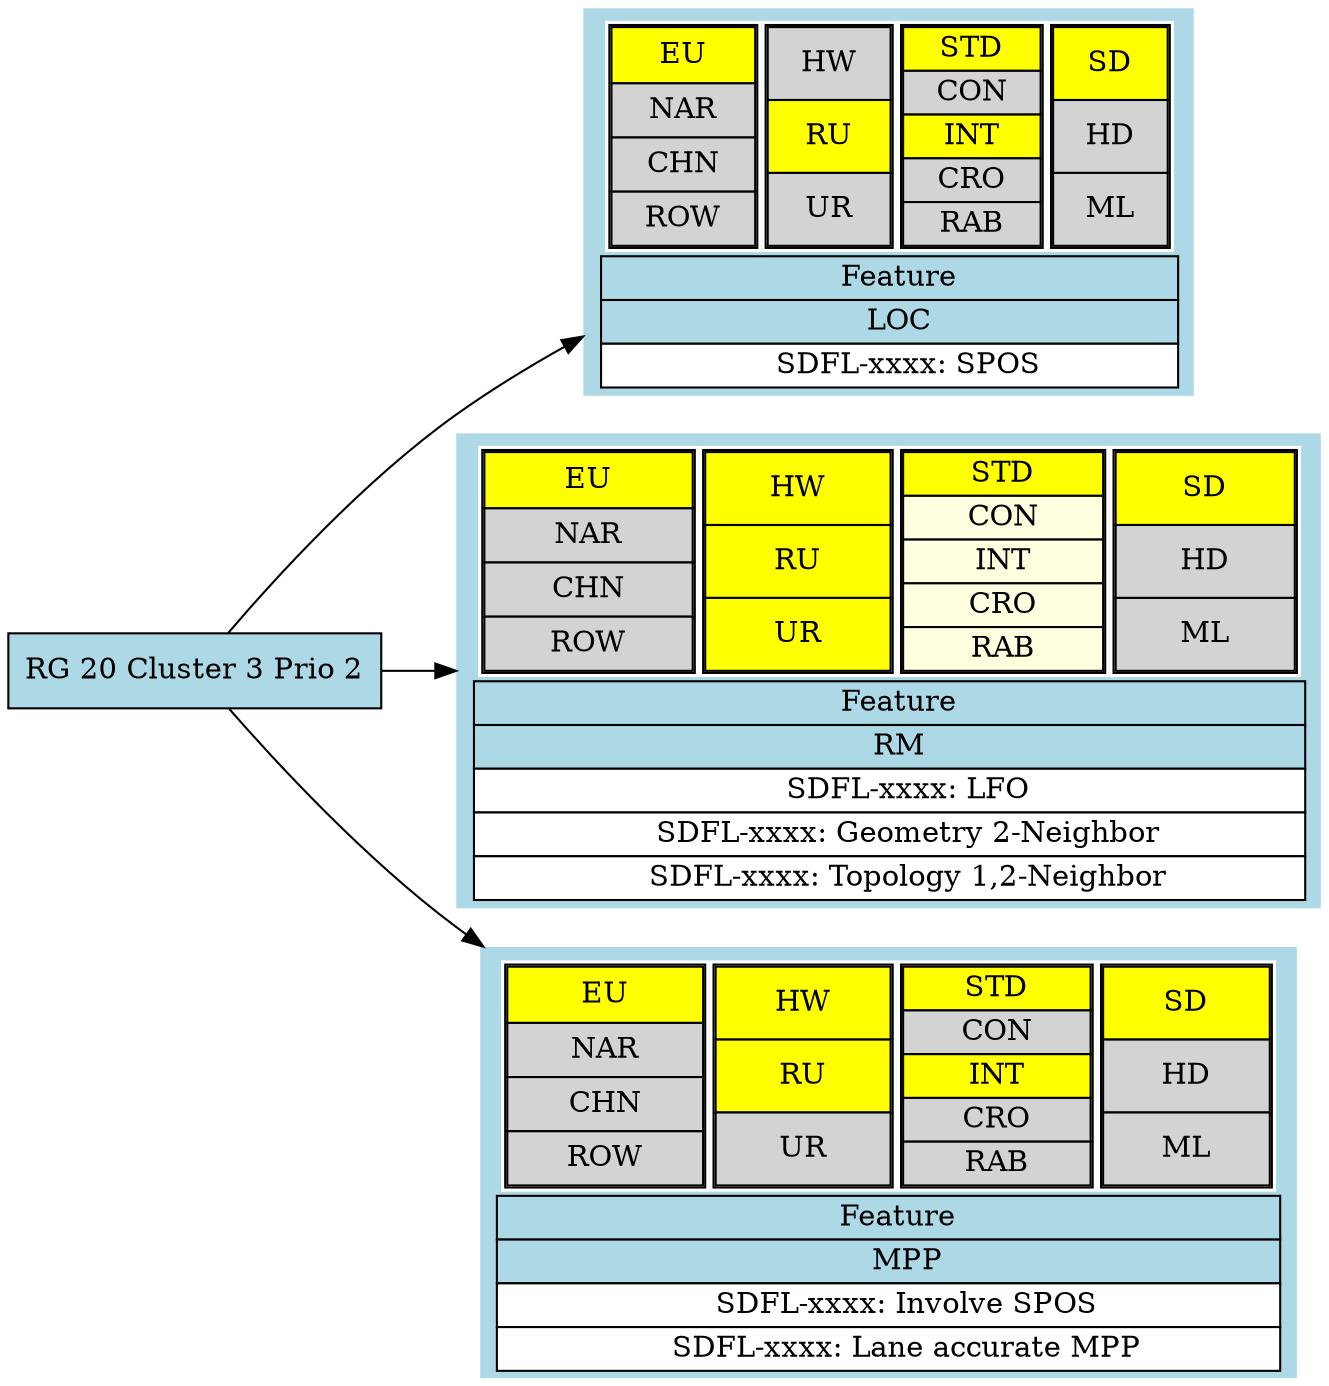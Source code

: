 digraph gCluster_3_2 {
  rankdir=LR
  style=filled;
  color=lightgrey;
  // FEATURES
  node [shape=record, style=filled, fillcolor=lightblue];

  Feature_SD_LOC_3_2
  [
      shape = none
      label = <<table border="0" cellspacing="0">
              <tr><td><table border="0" cellspacing="0">
                <tr>
                  <td port="market" border="0" bgcolor="white">
                  <table border="1" cellspacing="0">
                    <tr><td bgcolor="yellow">EU</td></tr>
                    <tr><td bgcolor="lightgrey">NAR</td></tr>
                    <tr><td bgcolor="lightgrey">CHN</td></tr>
                    <tr><td bgcolor="lightgrey">ROW</td></tr>
                  </table></td>
                  <td port="scenario" border="0" bgcolor="white">
                  <table border="1" cellspacing="0">
                    <tr><td bgcolor="lightgrey">HW</td></tr>
                    <tr><td bgcolor="yellow">RU</td></tr>
                    <tr><td bgcolor="lightgrey">UR</td></tr>
                  </table></td>
                  <td port="subscenario" border="0" bgcolor="white">
                  <table border="1" cellspacing="0">
                    <tr><td bgcolor="yellow">STD</td></tr>
                    <tr><td bgcolor="lightgrey">CON</td></tr>
                    <tr><td bgcolor="yellow">INT</td></tr>
                    <tr><td bgcolor="lightgrey">CRO</td></tr>
                    <tr><td bgcolor="lightgrey">RAB</td></tr>
                  </table></td>
                  <td port="resolution" border="0" bgcolor="white">
                  <table border="1" cellspacing="0">
                    <tr><td bgcolor="yellow">SD</td></tr>
                    <tr><td bgcolor="lightgrey">HD</td></tr>
                    <tr><td bgcolor="lightgrey">ML</td></tr>
                  </table></td>
                </tr>
              </table></td></tr>
              <tr>
                <td port="stereotype" border="1" bgcolor="lightblue">
                  Feature
                </td>
              </tr>
              <tr>
                <td port="plugin" border="1" bgcolor="lightblue">
                  LOC
                </td>
              </tr>
              <tr><td port="SDFL-xxxxx" border="1" bgcolor="white">
                  SDFL-xxxx: SPOS
              </td></tr>
      </table>>
  ];

  //Feature_RA_fused_3_2
  //[
  //    shape = none
  //    label = <<table border="0" cellspacing="0">
  //            <tr><td><table border="0" cellspacing="0">
  //              <tr>
  //                <td port="market" border="0" bgcolor="white">
  //                <table border="1" cellspacing="0">
  //                  <tr><td bgcolor="yellow">EU</td></tr>
  //                  <tr><td bgcolor="lightgrey">NAR</td></tr>
  //                  <tr><td bgcolor="lightgrey">CHN</td></tr>
  //                  <tr><td bgcolor="lightgrey">ROW</td></tr>
  //                </table></td>
  //                <td port="scenario" border="0" bgcolor="white">
  //                <table border="1" cellspacing="0">
  //                  <tr><td bgcolor="yellow">HW</td></tr>
  //                  <tr><td bgcolor="yellow">RU</td></tr>
  //                  <tr><td bgcolor="yellow">UR</td></tr>
  //                </table></td>
  //                <td port="subscenario" border="0" bgcolor="white">
  //                <table border="1" cellspacing="0">
  //                  <tr><td bgcolor="yellow">STD</td></tr>
  //                  <tr><td bgcolor="yellow">CON</td></tr>
  //                  <tr><td bgcolor="yellow">INT</td></tr>
  //                  <tr><td bgcolor="yellow">CRO</td></tr>
  //                  <tr><td bgcolor="yellow">RAB</td></tr>
  //                </table></td>
  //                <td port="resolution" border="0" bgcolor="white">
  //                <table border="1" cellspacing="0">
  //                  <tr><td bgcolor="yellow">SD</td></tr>
  //                  <tr><td bgcolor="lightgrey">HD</td></tr>
  //                  <tr><td bgcolor="lightgrey">ML</td></tr>
  //                </table></td>
  //              </tr>
  //            </table></td></tr>
  //            <tr>
  //              <td port="stereotype" border="1" bgcolor="lightblue">
  //                Feature
  //              </td>
  //            </tr>
  //            <tr>
  //              <td port="plugin" border="1" bgcolor="lightblue">
  //                RA (fused)
  //              </td>
  //            </tr>
  //            <tr><td port="SDFL-xxxxx" border="1" bgcolor="white">
  //                SDFL-xxxx:
  //            </td></tr>
  //    </table>>
  //];
//
  //Feature_RA_maponly_3_2
  //[
  //    shape = none
  //    label = <<table border="0" cellspacing="0">
  //            <tr><td><table border="0" cellspacing="0">
  //              <tr>
  //                <td port="market" border="0" bgcolor="white">
  //                <table border="1" cellspacing="0">
  //                  <tr><td bgcolor="yellow">EU</td></tr>
  //                  <tr><td bgcolor="lightgrey">NAR</td></tr>
  //                  <tr><td bgcolor="lightgrey">CHN</td></tr>
  //                  <tr><td bgcolor="lightgrey">ROW</td></tr>
  //                </table></td>
  //                <td port="scenario" border="0" bgcolor="white">
  //                <table border="1" cellspacing="0">
  //                  <tr><td bgcolor="yellow">HW</td></tr>
  //                  <tr><td bgcolor="yellow">RU</td></tr>
  //                  <tr><td bgcolor="yellow">UR</td></tr>
  //                </table></td>
  //                <td port="subscenario" border="0" bgcolor="white">
  //                <table border="1" cellspacing="0">
  //                  <tr><td bgcolor="yellow">STD</td></tr>
  //                  <tr><td bgcolor="yellow">CON</td></tr>
  //                  <tr><td bgcolor="yellow">INT</td></tr>
  //                  <tr><td bgcolor="yellow">CRO</td></tr>
  //                  <tr><td bgcolor="yellow">RAB</td></tr>
  //                </table></td>
  //                <td port="resolution" border="0" bgcolor="white">
  //                <table border="1" cellspacing="0">
  //                  <tr><td bgcolor="yellow">SD</td></tr>
  //                  <tr><td bgcolor="lightgrey">HD</td></tr>
  //                  <tr><td bgcolor="lightgrey">ML</td></tr>
  //                </table></td>
  //              </tr>
  //            </table></td></tr>
  //            <tr>
  //              <td port="stereotype" border="1" bgcolor="lightblue">
  //                Feature
  //              </td>
  //            </tr>
  //            <tr>
  //              <td port="plugin" border="1" bgcolor="lightblue">
  //                RA (map only)
  //              </td>
  //            </tr>
  //            <tr><td port="SDFL-xxxxx" border="1" bgcolor="white">
  //                SDFL-xxxx:
  //            </td></tr>
  //    </table>>
  //];
//
  //Feature_RA_Extended_3_2
  //[
  //    shape = none
  //    label = <<table border="0" cellspacing="0">
  //            <tr><td><table border="0" cellspacing="0">
  //              <tr>
  //                <td port="market" border="0" bgcolor="white">
  //                <table border="1" cellspacing="0">
  //                  <tr><td bgcolor="yellow">EU</td></tr>
  //                  <tr><td bgcolor="lightgrey">NAR</td></tr>
  //                  <tr><td bgcolor="lightgrey">CHN</td></tr>
  //                  <tr><td bgcolor="lightgrey">ROW</td></tr>
  //                </table></td>
  //                <td port="scenario" border="0" bgcolor="white">
  //                <table border="1" cellspacing="0">
  //                  <tr><td bgcolor="yellow">HW</td></tr>
  //                  <tr><td bgcolor="yellow">RU</td></tr>
  //                  <tr><td bgcolor="yellow">UR</td></tr>
  //                </table></td>
  //                <td port="subscenario" border="0" bgcolor="white">
  //                <table border="1" cellspacing="0">
  //                  <tr><td bgcolor="yellow">STD</td></tr>
  //                  <tr><td bgcolor="yellow">CON</td></tr>
  //                  <tr><td bgcolor="yellow">INT</td></tr>
  //                  <tr><td bgcolor="yellow">CRO</td></tr>
  //                  <tr><td bgcolor="yellow">RAB</td></tr>
  //                </table></td>
  //                <td port="resolution" border="0" bgcolor="white">
  //                <table border="1" cellspacing="0">
  //                  <tr><td bgcolor="yellow">SD</td></tr>
  //                  <tr><td bgcolor="lightgrey">HD</td></tr>
  //                  <tr><td bgcolor="lightgrey">ML</td></tr>
  //                </table></td>
  //              </tr>
  //            </table></td></tr>
  //            <tr>
  //              <td port="stereotype" border="1" bgcolor="lightblue">
  //                Feature
  //              </td>
  //            </tr>
  //            <tr>
  //              <td port="plugin" border="1" bgcolor="lightblue">
  //                RA Extended
  //              </td>
  //            </tr>
  //            <tr><td port="SDFL-xxxxx" border="1" bgcolor="white">
  //                SDFL-xxxx:
  //            </td></tr>
  //    </table>>
  //];

  Feature_RM_3_2
  [
      shape = none
      label = <<table border="0" cellspacing="0">
              <tr><td><table border="0" cellspacing="0">
                <tr>
                  <td port="market" border="0" bgcolor="white">
                  <table border="1" cellspacing="0">
                    <tr><td bgcolor="yellow">EU</td></tr>
                    <tr><td bgcolor="lightgrey">NAR</td></tr>
                    <tr><td bgcolor="lightgrey">CHN</td></tr>
                    <tr><td bgcolor="lightgrey">ROW</td></tr>
                  </table></td>
                  <td port="scenario" border="0" bgcolor="white">
                  <table border="1" cellspacing="0">
                    <tr><td bgcolor="yellow">HW</td></tr>
                    <tr><td bgcolor="yellow">RU</td></tr>
                    <tr><td bgcolor="yellow">UR</td></tr>
                  </table></td>
                  <td port="subscenario" border="0" bgcolor="white">
                  <table border="1" cellspacing="0">
                    <tr><td bgcolor="yellow">STD</td></tr>
                    <tr><td bgcolor="lightyellow">CON</td></tr>
                    <tr><td bgcolor="lightyellow">INT</td></tr>
                    <tr><td bgcolor="lightyellow">CRO</td></tr>
                    <tr><td bgcolor="lightyellow">RAB</td></tr>
                  </table></td>
                  <td port="resolution" border="0" bgcolor="white">
                  <table border="1" cellspacing="0">
                    <tr><td bgcolor="yellow">SD</td></tr>
                    <tr><td bgcolor="lightgrey">HD</td></tr>
                    <tr><td bgcolor="lightgrey">ML</td></tr>
                  </table></td>
                </tr>
              </table></td></tr>
              <tr>
                <td port="stereotype" border="1" bgcolor="lightblue">
                  Feature
                </td>
              </tr>
              <tr>
                <td port="plugin" border="1" bgcolor="lightblue">
                  RM
                </td>
              </tr>
              <tr><td port="SDFL-xxxxx" border="1" bgcolor="white">
                  SDFL-xxxx: LFO
              </td></tr>
              <tr><td port="SDFL-xxxxx" border="1" bgcolor="white">
                  SDFL-xxxx: Geometry 2-Neighbor
              </td></tr>
              <tr><td port="SDFL-xxxxx" border="1" bgcolor="white">
                  SDFL-xxxx: Topology 1,2-Neighbor
              </td></tr>
      </table>>
  ];

  Feature_MPP_3_2
  [
      shape = none
      label = <<table border="0" cellspacing="0">
              <tr><td><table border="0" cellspacing="0">
                <tr>
                  <td port="market" border="0" bgcolor="white">
                  <table border="1" cellspacing="0">
                    <tr><td bgcolor="yellow">EU</td></tr>
                    <tr><td bgcolor="lightgrey">NAR</td></tr>
                    <tr><td bgcolor="lightgrey">CHN</td></tr>
                    <tr><td bgcolor="lightgrey">ROW</td></tr>
                  </table></td>
                  <td port="scenario" border="0" bgcolor="white">
                  <table border="1" cellspacing="0">
                    <tr><td bgcolor="yellow">HW</td></tr>
                    <tr><td bgcolor="yellow">RU</td></tr>
                    <tr><td bgcolor="lightgrey">UR</td></tr>
                  </table></td>
                  <td port="subscenario" border="0" bgcolor="white">
                  <table border="1" cellspacing="0">
                    <tr><td bgcolor="yellow">STD</td></tr>
                    <tr><td bgcolor="lightgrey">CON</td></tr>
                    <tr><td bgcolor="yellow">INT</td></tr>
                    <tr><td bgcolor="lightgrey">CRO</td></tr>
                    <tr><td bgcolor="lightgrey">RAB</td></tr>
                  </table></td>
                  <td port="resolution" border="0" bgcolor="white">
                  <table border="1" cellspacing="0">
                    <tr><td bgcolor="yellow">SD</td></tr>
                    <tr><td bgcolor="lightgrey">HD</td></tr>
                    <tr><td bgcolor="lightgrey">ML</td></tr>
                  </table></td>
                </tr>
              </table></td></tr>
              <tr>
                <td port="stereotype" border="1" bgcolor="lightblue">
                  Feature
                </td>
              </tr>
              <tr>
                <td port="plugin" border="1" bgcolor="lightblue">
                    MPP
                </td>
              </tr>
              <tr><td port="SDFL-xxxxx" border="1" bgcolor="white">
                  SDFL-xxxx: Involve SPOS
              </td></tr>
              <tr><td port="SDFL-xxxxx" border="1" bgcolor="white">
                  SDFL-xxxx: Lane accurate MPP
              </td></tr>
      </table>>
  ];

  Cluster_3_2  -> Feature_SD_LOC_3_2;
  //Cluster_3_2  -> Feature_RA_fused_3_2;
  //Cluster_3_2  -> Feature_RA_maponly_3_2;
  //Cluster_3_2  -> Feature_RA_Extended_3_2;
  Cluster_3_2  -> Feature_RM_3_2;
  Cluster_3_2  -> Feature_MPP_3_2;

  Cluster_3_2 [label="RG 20 Cluster 3 Prio 2"]

}
